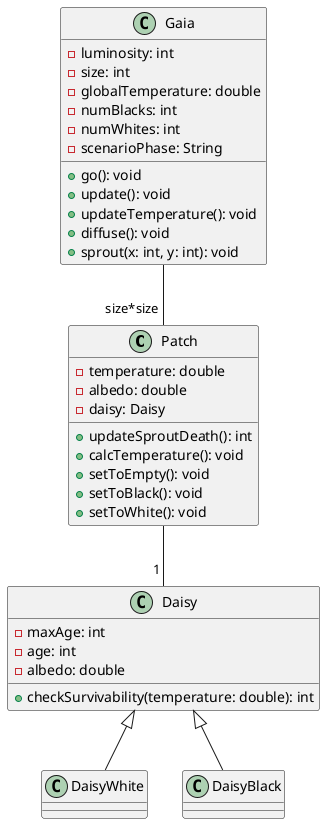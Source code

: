@startuml
'https://plantuml.com/class-diagram





Patch -- "1 " Daisy

Gaia -- "size*size " Patch



class Daisy{
    -  maxAge: int
    -  age: int
    -  albedo: double
    +  checkSurvivability(temperature: double): int
}

class DaisyWhite extends Daisy

class DaisyBlack extends Daisy

class Patch{
    -   temperature: double
    -   albedo: double
    -   daisy: Daisy

    +  updateSproutDeath(): int
    +  calcTemperature(): void
    +  setToEmpty(): void
    +  setToBlack(): void
    +  setToWhite(): void
}

class Gaia {
    -  luminosity: int
    -  size: int
    -  globalTemperature: double
    -  numBlacks: int
    -  numWhites: int
    -  scenarioPhase: String

    +  go(): void
    +  update(): void
    +  updateTemperature(): void
    +  diffuse(): void
    +  sprout(x: int, y: int): void
    }

@enduml